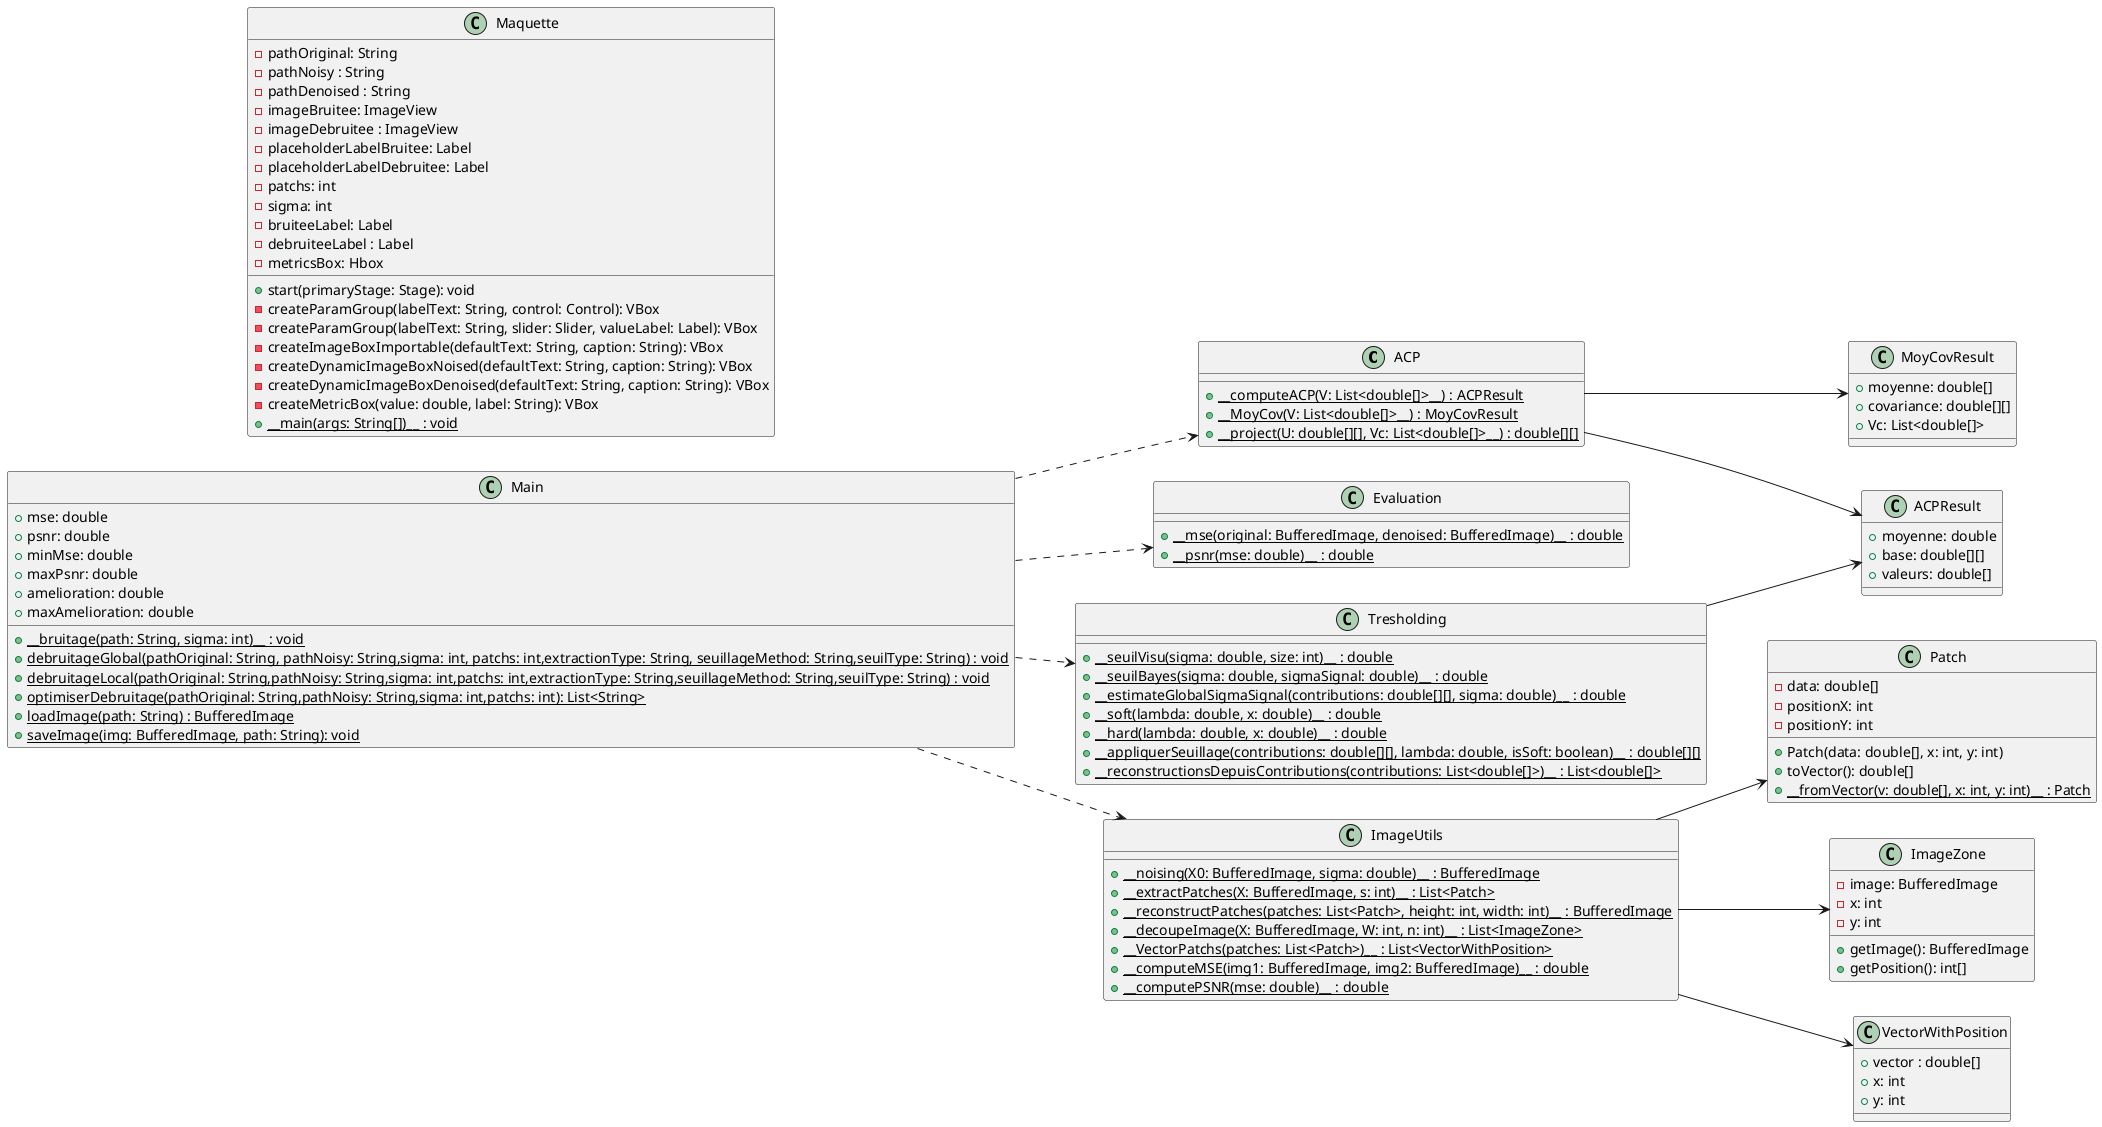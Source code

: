 @startuml
left to right direction
'### Classes principales ###
class ACP {
    {static} + __computeACP(V: List<double[]>__) : ACPResult
    {static} + __MoyCov(V: List<double[]>__) : MoyCovResult
    {static} + __project(U: double[][], Vc: List<double[]>__) : double[][]
}

class Evaluation {
    {static} + __mse(original: BufferedImage, denoised: BufferedImage)__ : double
    {static} + __psnr(mse: double)__ : double
}

class ImageUtils {
    {static} + __noising(X0: BufferedImage, sigma: double)__ : BufferedImage
    {static} + __extractPatches(X: BufferedImage, s: int)__ : List<Patch>
    {static} + __reconstructPatches(patches: List<Patch>, height: int, width: int)__ : BufferedImage
    {static} + __decoupeImage(X: BufferedImage, W: int, n: int)__ : List<ImageZone>
    {static} + __VectorPatchs(patches: List<Patch>)__ : List<VectorWithPosition>
    {static} + __computeMSE(img1: BufferedImage, img2: BufferedImage)__ : double
    {static} + __computePSNR(mse: double)__ : double
}

class Maquette {
    - pathOriginal: String
    - pathNoisy : String
    - pathDenoised : String
    - imageBruitee: ImageView
    - imageDebruitee : ImageView
    - placeholderLabelBruitee: Label
    - placeholderLabelDebruitee: Label
    - patchs: int
    - sigma: int
    - bruiteeLabel: Label 
    - debruiteeLabel : Label 
    - metricsBox: Hbox
    + start(primaryStage: Stage): void
    - createParamGroup(labelText: String, control: Control): VBox
    - createParamGroup(labelText: String, slider: Slider, valueLabel: Label): VBox
    - createImageBoxImportable(defaultText: String, caption: String): VBox
    - createDynamicImageBoxNoised(defaultText: String, caption: String): VBox
    - createDynamicImageBoxDenoised(defaultText: String, caption: String): VBox
    - createMetricBox(value: double, label: String): VBox
    {static} + __main(args: String[])__ : void
}

class Patch {
    - data: double[]
    - positionX: int
    - positionY: int
    + Patch(data: double[], x: int, y: int)
    + toVector(): double[]
    {static} + __fromVector(v: double[], x: int, y: int)__ : Patch
}

class Tresholding {
    {static} + __seuilVisu(sigma: double, size: int)__ : double
    {static} + __seuilBayes(sigma: double, sigmaSignal: double)__ : double
    {static} + __estimateGlobalSigmaSignal(contributions: double[][], sigma: double)__ : double
    {static} + __soft(lambda: double, x: double)__ : double
    {static} + __hard(lambda: double, x: double)__ : double
    {static} + __appliquerSeuillage(contributions: double[][], lambda: double, isSoft: boolean)__ : double[][]
    {static} + __reconstructionsDepuisContributions(contributions: List<double[]>)__ : List<double[]>
}

'### Classes de stockage ###
class ACPResult {
    + moyenne: double
    + base: double[][]
    + valeurs: double[]
}

class ImageZone {
    - image: BufferedImage
    - x: int
    - y: int
    + getImage(): BufferedImage
    + getPosition(): int[]
}

class MoyCovResult {
    + moyenne: double[]
    + covariance: double[][]
    + Vc: List<double[]>
}

class VectorWithPosition {
    + vector : double[]
    + x: int
    + y: int
}

'### Classe Main ###
class Main {
    + mse: double
    + psnr: double
    + minMse: double
    + maxPsnr: double
    + amelioration: double
    + maxAmelioration: double
    {static} + __bruitage(path: String, sigma: int)__ : void
    {static} + debruitageGlobal(pathOriginal: String, pathNoisy: String,sigma: int, patchs: int,extractionType: String, seuillageMethod: String,seuilType: String) : void
    {static} + debruitageLocal(pathOriginal: String,pathNoisy: String,sigma: int,patchs: int,extractionType: String,seuillageMethod: String,seuilType: String) : void
    {static} + optimiserDebruitage(pathOriginal: String,pathNoisy: String,sigma: int,patchs: int): List<String>
    {static} + loadImage(path: String) : BufferedImage
    {static} + saveImage(img: BufferedImage, path: String): void
}

'### Relations ###
ACP --> ACPResult
ACP --> MoyCovResult
ImageUtils --> Patch
ImageUtils --> ImageZone
ImageUtils --> VectorWithPosition
Tresholding --> ACPResult
Main ..> ImageUtils
Main ..> ACP
Main ..> Tresholding
Main ..> Evaluation

@enduml
